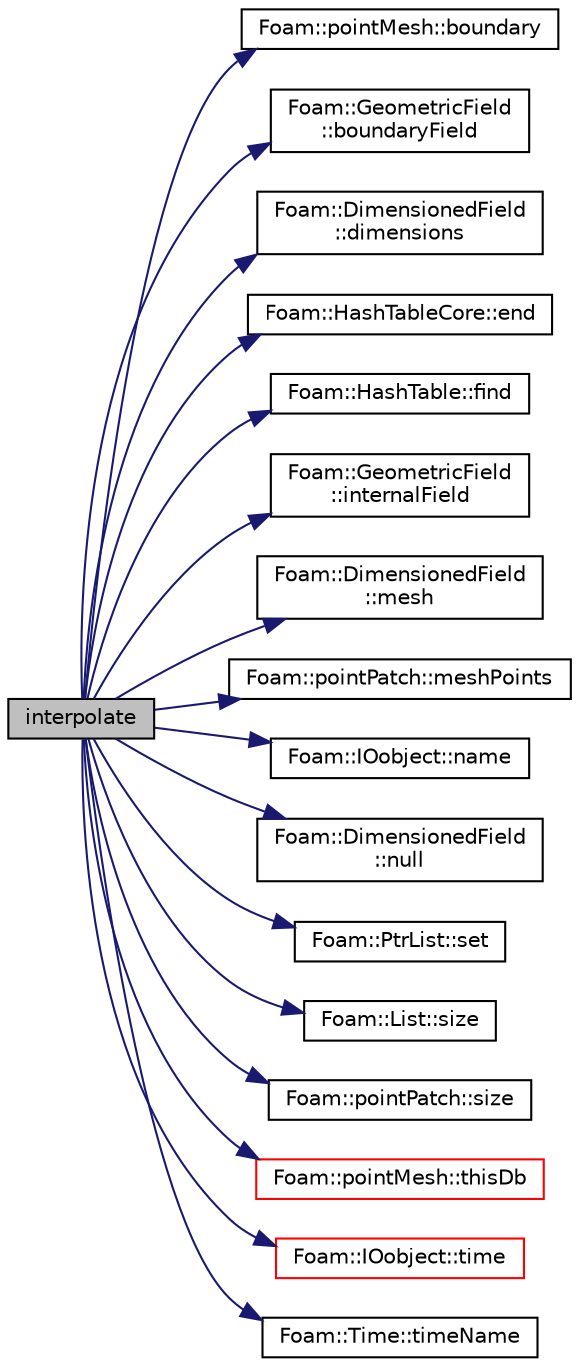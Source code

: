 digraph "interpolate"
{
  bgcolor="transparent";
  edge [fontname="Helvetica",fontsize="10",labelfontname="Helvetica",labelfontsize="10"];
  node [fontname="Helvetica",fontsize="10",shape=record];
  rankdir="LR";
  Node1 [label="interpolate",height=0.2,width=0.4,color="black", fillcolor="grey75", style="filled", fontcolor="black"];
  Node1 -> Node2 [color="midnightblue",fontsize="10",style="solid",fontname="Helvetica"];
  Node2 [label="Foam::pointMesh::boundary",height=0.2,width=0.4,color="black",URL="$a01887.html#a6fe13015443dfb639eb0a221933f9b28",tooltip="Return reference to boundary mesh. "];
  Node1 -> Node3 [color="midnightblue",fontsize="10",style="solid",fontname="Helvetica"];
  Node3 [label="Foam::GeometricField\l::boundaryField",height=0.2,width=0.4,color="black",URL="$a00921.html#a3c6c1a789b48ea0c5e8bff64f9c14f2d",tooltip="Return reference to GeometricBoundaryField. "];
  Node1 -> Node4 [color="midnightblue",fontsize="10",style="solid",fontname="Helvetica"];
  Node4 [label="Foam::DimensionedField\l::dimensions",height=0.2,width=0.4,color="black",URL="$a00533.html#a6098093e7de06370342a85cfae8b31f5",tooltip="Return dimensions. "];
  Node1 -> Node5 [color="midnightblue",fontsize="10",style="solid",fontname="Helvetica"];
  Node5 [label="Foam::HashTableCore::end",height=0.2,width=0.4,color="black",URL="$a00985.html#a540580a296c0ff351686ceb4f27b6fe6",tooltip="iteratorEnd set to beyond the end of any HashTable "];
  Node1 -> Node6 [color="midnightblue",fontsize="10",style="solid",fontname="Helvetica"];
  Node6 [label="Foam::HashTable::find",height=0.2,width=0.4,color="black",URL="$a00984.html#a76b2c74ebd9f33fa9f76261b027ffc11",tooltip="Find and return an iterator set at the hashedEntry. "];
  Node1 -> Node7 [color="midnightblue",fontsize="10",style="solid",fontname="Helvetica"];
  Node7 [label="Foam::GeometricField\l::internalField",height=0.2,width=0.4,color="black",URL="$a00921.html#a9536140d36d69bbac40496f6b817aa0a",tooltip="Return internal field. "];
  Node1 -> Node8 [color="midnightblue",fontsize="10",style="solid",fontname="Helvetica"];
  Node8 [label="Foam::DimensionedField\l::mesh",height=0.2,width=0.4,color="black",URL="$a00533.html#abdefa6904b53f35c49185ee1cb3d1800",tooltip="Return mesh. "];
  Node1 -> Node9 [color="midnightblue",fontsize="10",style="solid",fontname="Helvetica"];
  Node9 [label="Foam::pointPatch::meshPoints",height=0.2,width=0.4,color="black",URL="$a01891.html#a1c427304d3749bfb20689b50d876b0de",tooltip="Return mesh points. "];
  Node1 -> Node10 [color="midnightblue",fontsize="10",style="solid",fontname="Helvetica"];
  Node10 [label="Foam::IOobject::name",height=0.2,width=0.4,color="black",URL="$a01179.html#a75b72488d2e82151b025744974919d5d",tooltip="Return name. "];
  Node1 -> Node11 [color="midnightblue",fontsize="10",style="solid",fontname="Helvetica"];
  Node11 [label="Foam::DimensionedField\l::null",height=0.2,width=0.4,color="black",URL="$a00533.html#a52b4d630a72421e0ca175e772fe1ef5a",tooltip="Return a null DimensionedField. "];
  Node1 -> Node12 [color="midnightblue",fontsize="10",style="solid",fontname="Helvetica"];
  Node12 [label="Foam::PtrList::set",height=0.2,width=0.4,color="black",URL="$a02031.html#affa9210cfaa91a145f3a9618d4ef3baf",tooltip="Is element set. "];
  Node1 -> Node13 [color="midnightblue",fontsize="10",style="solid",fontname="Helvetica"];
  Node13 [label="Foam::List::size",height=0.2,width=0.4,color="black",URL="$a01364.html#a8a5f6fa29bd4b500caf186f60245b384",tooltip="Override size to be inconsistent with allocated storage. "];
  Node1 -> Node14 [color="midnightblue",fontsize="10",style="solid",fontname="Helvetica"];
  Node14 [label="Foam::pointPatch::size",height=0.2,width=0.4,color="black",URL="$a01891.html#a95cbbdb8915183a54d7f6f43d03d2ad4",tooltip="Return size. "];
  Node1 -> Node15 [color="midnightblue",fontsize="10",style="solid",fontname="Helvetica"];
  Node15 [label="Foam::pointMesh::thisDb",height=0.2,width=0.4,color="red",URL="$a01887.html#ad9bd621d3125ce9903b9be686e5d0863",tooltip="Return database. For now is its polyMesh. "];
  Node1 -> Node16 [color="midnightblue",fontsize="10",style="solid",fontname="Helvetica"];
  Node16 [label="Foam::IOobject::time",height=0.2,width=0.4,color="red",URL="$a01179.html#ab5a56b597db315d880e81c09a4341244",tooltip="Return time. "];
  Node1 -> Node17 [color="midnightblue",fontsize="10",style="solid",fontname="Helvetica"];
  Node17 [label="Foam::Time::timeName",height=0.2,width=0.4,color="black",URL="$a02606.html#a5ae6a110de1b22323e19a46943c7f0c1",tooltip="Return time name of given scalar time. "];
}
